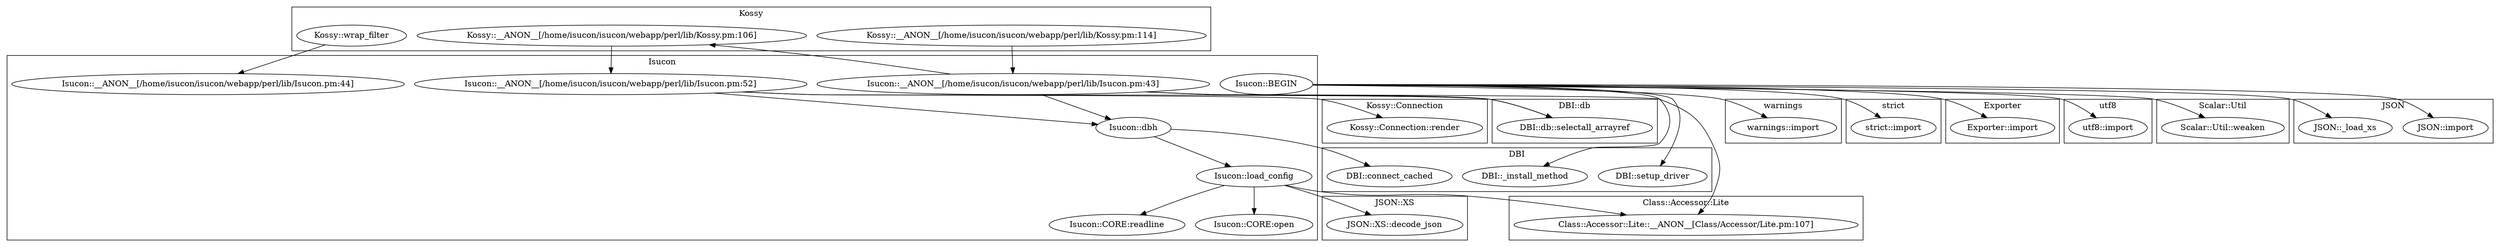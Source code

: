digraph {
graph [overlap=false]
subgraph cluster_JSON_XS {
	label="JSON::XS";
	"JSON::XS::decode_json";
}
subgraph cluster_Kossy_Connection {
	label="Kossy::Connection";
	"Kossy::Connection::render";
}
subgraph cluster_DBI {
	label="DBI";
	"DBI::_install_method";
	"DBI::setup_driver";
	"DBI::connect_cached";
}
subgraph cluster_warnings {
	label="warnings";
	"warnings::import";
}
subgraph cluster_Isucon {
	label="Isucon";
	"Isucon::dbh";
	"Isucon::__ANON__[/home/isucon/isucon/webapp/perl/lib/Isucon.pm:52]";
	"Isucon::__ANON__[/home/isucon/isucon/webapp/perl/lib/Isucon.pm:43]";
	"Isucon::CORE:readline";
	"Isucon::load_config";
	"Isucon::__ANON__[/home/isucon/isucon/webapp/perl/lib/Isucon.pm:44]";
	"Isucon::BEGIN";
	"Isucon::CORE:open";
}
subgraph cluster_strict {
	label="strict";
	"strict::import";
}
subgraph cluster_Exporter {
	label="Exporter";
	"Exporter::import";
}
subgraph cluster_Class_Accessor_Lite {
	label="Class::Accessor::Lite";
	"Class::Accessor::Lite::__ANON__[Class/Accessor/Lite.pm:107]";
}
subgraph cluster_utf8 {
	label="utf8";
	"utf8::import";
}
subgraph cluster_DBI_db {
	label="DBI::db";
	"DBI::db::selectall_arrayref";
}
subgraph cluster_Scalar_Util {
	label="Scalar::Util";
	"Scalar::Util::weaken";
}
subgraph cluster_JSON {
	label="JSON";
	"JSON::import";
	"JSON::_load_xs";
}
subgraph cluster_Kossy {
	label="Kossy";
	"Kossy::__ANON__[/home/isucon/isucon/webapp/perl/lib/Kossy.pm:106]";
	"Kossy::__ANON__[/home/isucon/isucon/webapp/perl/lib/Kossy.pm:114]";
	"Kossy::wrap_filter";
}
"Isucon::load_config" -> "Isucon::CORE:readline";
"Isucon::__ANON__[/home/isucon/isucon/webapp/perl/lib/Isucon.pm:43]" -> "Kossy::__ANON__[/home/isucon/isucon/webapp/perl/lib/Kossy.pm:106]";
"Kossy::wrap_filter" -> "Isucon::__ANON__[/home/isucon/isucon/webapp/perl/lib/Isucon.pm:44]";
"Isucon::__ANON__[/home/isucon/isucon/webapp/perl/lib/Isucon.pm:52]" -> "DBI::db::selectall_arrayref";
"Isucon::__ANON__[/home/isucon/isucon/webapp/perl/lib/Isucon.pm:43]" -> "DBI::db::selectall_arrayref";
"Isucon::load_config" -> "JSON::XS::decode_json";
"Kossy::__ANON__[/home/isucon/isucon/webapp/perl/lib/Kossy.pm:114]" -> "Isucon::__ANON__[/home/isucon/isucon/webapp/perl/lib/Isucon.pm:43]";
"Isucon::__ANON__[/home/isucon/isucon/webapp/perl/lib/Isucon.pm:43]" -> "Class::Accessor::Lite::__ANON__[Class/Accessor/Lite.pm:107]";
"Isucon::load_config" -> "Class::Accessor::Lite::__ANON__[Class/Accessor/Lite.pm:107]";
"Isucon::BEGIN" -> "Scalar::Util::weaken";
"Isucon::BEGIN" -> "Exporter::import";
"Isucon::BEGIN" -> "JSON::import";
"Isucon::BEGIN" -> "JSON::_load_xs";
"Isucon::__ANON__[/home/isucon/isucon/webapp/perl/lib/Isucon.pm:52]" -> "Isucon::dbh";
"Isucon::__ANON__[/home/isucon/isucon/webapp/perl/lib/Isucon.pm:43]" -> "Isucon::dbh";
"Isucon::dbh" -> "Isucon::load_config";
"Isucon::dbh" -> "DBI::connect_cached";
"Isucon::__ANON__[/home/isucon/isucon/webapp/perl/lib/Isucon.pm:52]" -> "Kossy::Connection::render";
"Isucon::BEGIN" -> "DBI::setup_driver";
"Isucon::load_config" -> "Isucon::CORE:open";
"Isucon::BEGIN" -> "warnings::import";
"Isucon::BEGIN" -> "utf8::import";
"Isucon::BEGIN" -> "DBI::_install_method";
"Kossy::__ANON__[/home/isucon/isucon/webapp/perl/lib/Kossy.pm:106]" -> "Isucon::__ANON__[/home/isucon/isucon/webapp/perl/lib/Isucon.pm:52]";
"Isucon::BEGIN" -> "strict::import";
}
